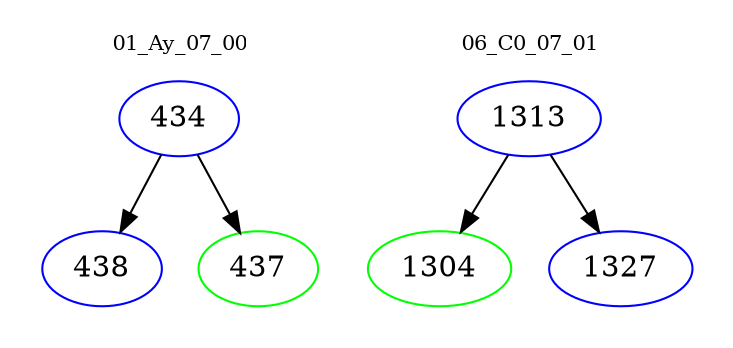 digraph{
subgraph cluster_0 {
color = white
label = "01_Ay_07_00";
fontsize=10;
T0_434 [label="434", color="blue"]
T0_434 -> T0_438 [color="black"]
T0_438 [label="438", color="blue"]
T0_434 -> T0_437 [color="black"]
T0_437 [label="437", color="green"]
}
subgraph cluster_1 {
color = white
label = "06_C0_07_01";
fontsize=10;
T1_1313 [label="1313", color="blue"]
T1_1313 -> T1_1304 [color="black"]
T1_1304 [label="1304", color="green"]
T1_1313 -> T1_1327 [color="black"]
T1_1327 [label="1327", color="blue"]
}
}
